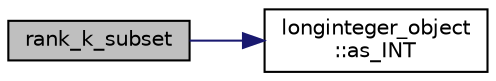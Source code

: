 digraph "rank_k_subset"
{
  edge [fontname="Helvetica",fontsize="10",labelfontname="Helvetica",labelfontsize="10"];
  node [fontname="Helvetica",fontsize="10",shape=record];
  rankdir="LR";
  Node3511 [label="rank_k_subset",height=0.2,width=0.4,color="black", fillcolor="grey75", style="filled", fontcolor="black"];
  Node3511 -> Node3512 [color="midnightblue",fontsize="10",style="solid",fontname="Helvetica"];
  Node3512 [label="longinteger_object\l::as_INT",height=0.2,width=0.4,color="black", fillcolor="white", style="filled",URL="$dd/d7e/classlonginteger__object.html#afb992d4679a6741acc63c8bcba27971e"];
}
